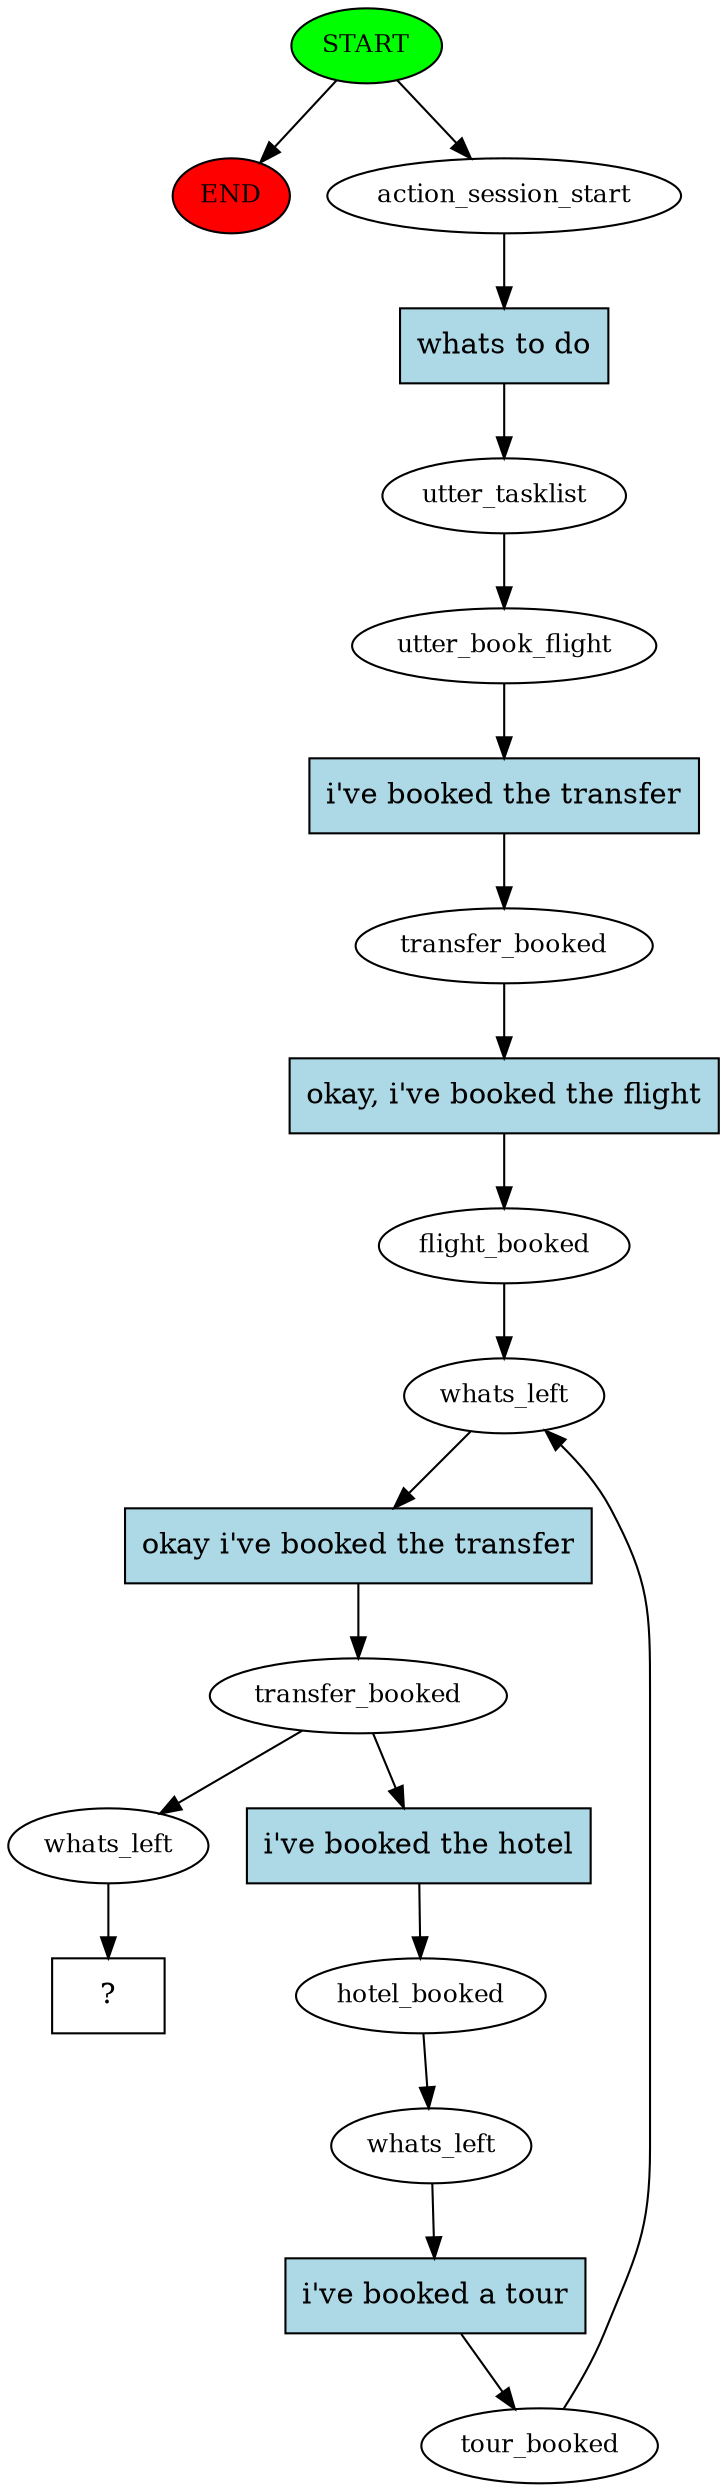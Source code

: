 digraph  {
0 [class="start active", fillcolor=green, fontsize=12, label=START, style=filled];
"-1" [class=end, fillcolor=red, fontsize=12, label=END, style=filled];
1 [class=active, fontsize=12, label=action_session_start];
2 [class=active, fontsize=12, label=utter_tasklist];
3 [class=active, fontsize=12, label=utter_book_flight];
4 [class=active, fontsize=12, label=transfer_booked];
5 [class=active, fontsize=12, label=flight_booked];
6 [class=active, fontsize=12, label=whats_left];
7 [class=active, fontsize=12, label=transfer_booked];
8 [class=active, fontsize=12, label=hotel_booked];
9 [class=active, fontsize=12, label=whats_left];
10 [class=active, fontsize=12, label=tour_booked];
13 [class=active, fontsize=12, label=whats_left];
14 [class="intent dashed active", label="  ?  ", shape=rect];
15 [class="intent active", fillcolor=lightblue, label="whats to do", shape=rect, style=filled];
16 [class="intent active", fillcolor=lightblue, label="i've booked the transfer", shape=rect, style=filled];
17 [class="intent active", fillcolor=lightblue, label="okay, i've booked the flight", shape=rect, style=filled];
18 [class="intent active", fillcolor=lightblue, label="okay i've booked the transfer", shape=rect, style=filled];
19 [class="intent active", fillcolor=lightblue, label="i've booked the hotel", shape=rect, style=filled];
20 [class="intent active", fillcolor=lightblue, label="i've booked a tour", shape=rect, style=filled];
0 -> "-1"  [class="", key=NONE, label=""];
0 -> 1  [class=active, key=NONE, label=""];
1 -> 15  [class=active, key=0];
2 -> 3  [class=active, key=NONE, label=""];
3 -> 16  [class=active, key=0];
4 -> 17  [class=active, key=0];
5 -> 6  [class=active, key=NONE, label=""];
6 -> 18  [class=active, key=0];
7 -> 13  [class=active, key=NONE, label=""];
7 -> 19  [class=active, key=0];
8 -> 9  [class=active, key=NONE, label=""];
9 -> 20  [class=active, key=0];
10 -> 6  [class=active, key=NONE, label=""];
13 -> 14  [class=active, key=NONE, label=""];
15 -> 2  [class=active, key=0];
16 -> 4  [class=active, key=0];
17 -> 5  [class=active, key=0];
18 -> 7  [class=active, key=0];
19 -> 8  [class=active, key=0];
20 -> 10  [class=active, key=0];
}
